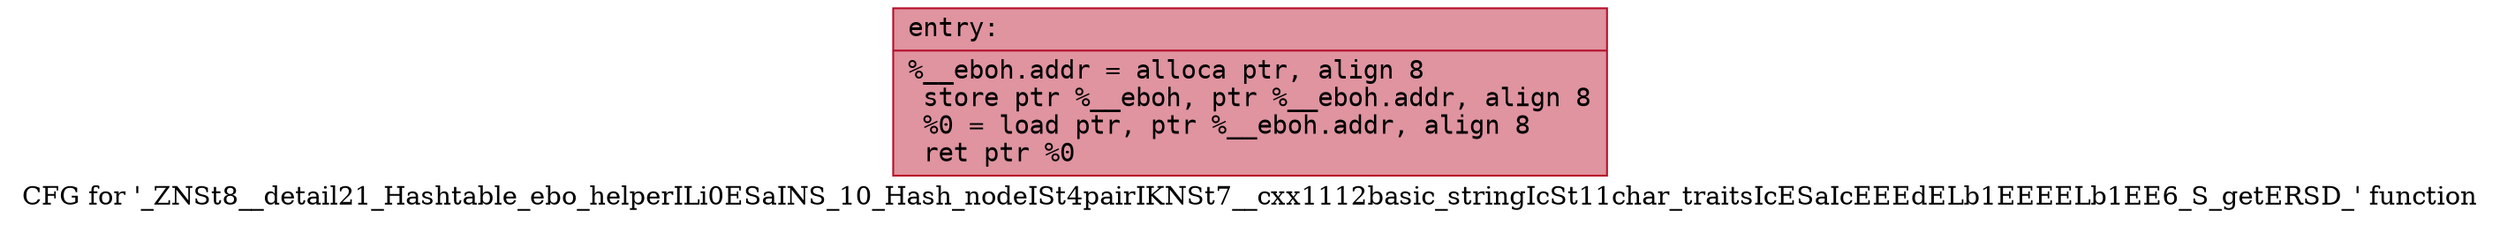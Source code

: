digraph "CFG for '_ZNSt8__detail21_Hashtable_ebo_helperILi0ESaINS_10_Hash_nodeISt4pairIKNSt7__cxx1112basic_stringIcSt11char_traitsIcESaIcEEEdELb1EEEELb1EE6_S_getERSD_' function" {
	label="CFG for '_ZNSt8__detail21_Hashtable_ebo_helperILi0ESaINS_10_Hash_nodeISt4pairIKNSt7__cxx1112basic_stringIcSt11char_traitsIcESaIcEEEdELb1EEEELb1EE6_S_getERSD_' function";

	Node0x556bfe991e20 [shape=record,color="#b70d28ff", style=filled, fillcolor="#b70d2870" fontname="Courier",label="{entry:\l|  %__eboh.addr = alloca ptr, align 8\l  store ptr %__eboh, ptr %__eboh.addr, align 8\l  %0 = load ptr, ptr %__eboh.addr, align 8\l  ret ptr %0\l}"];
}
